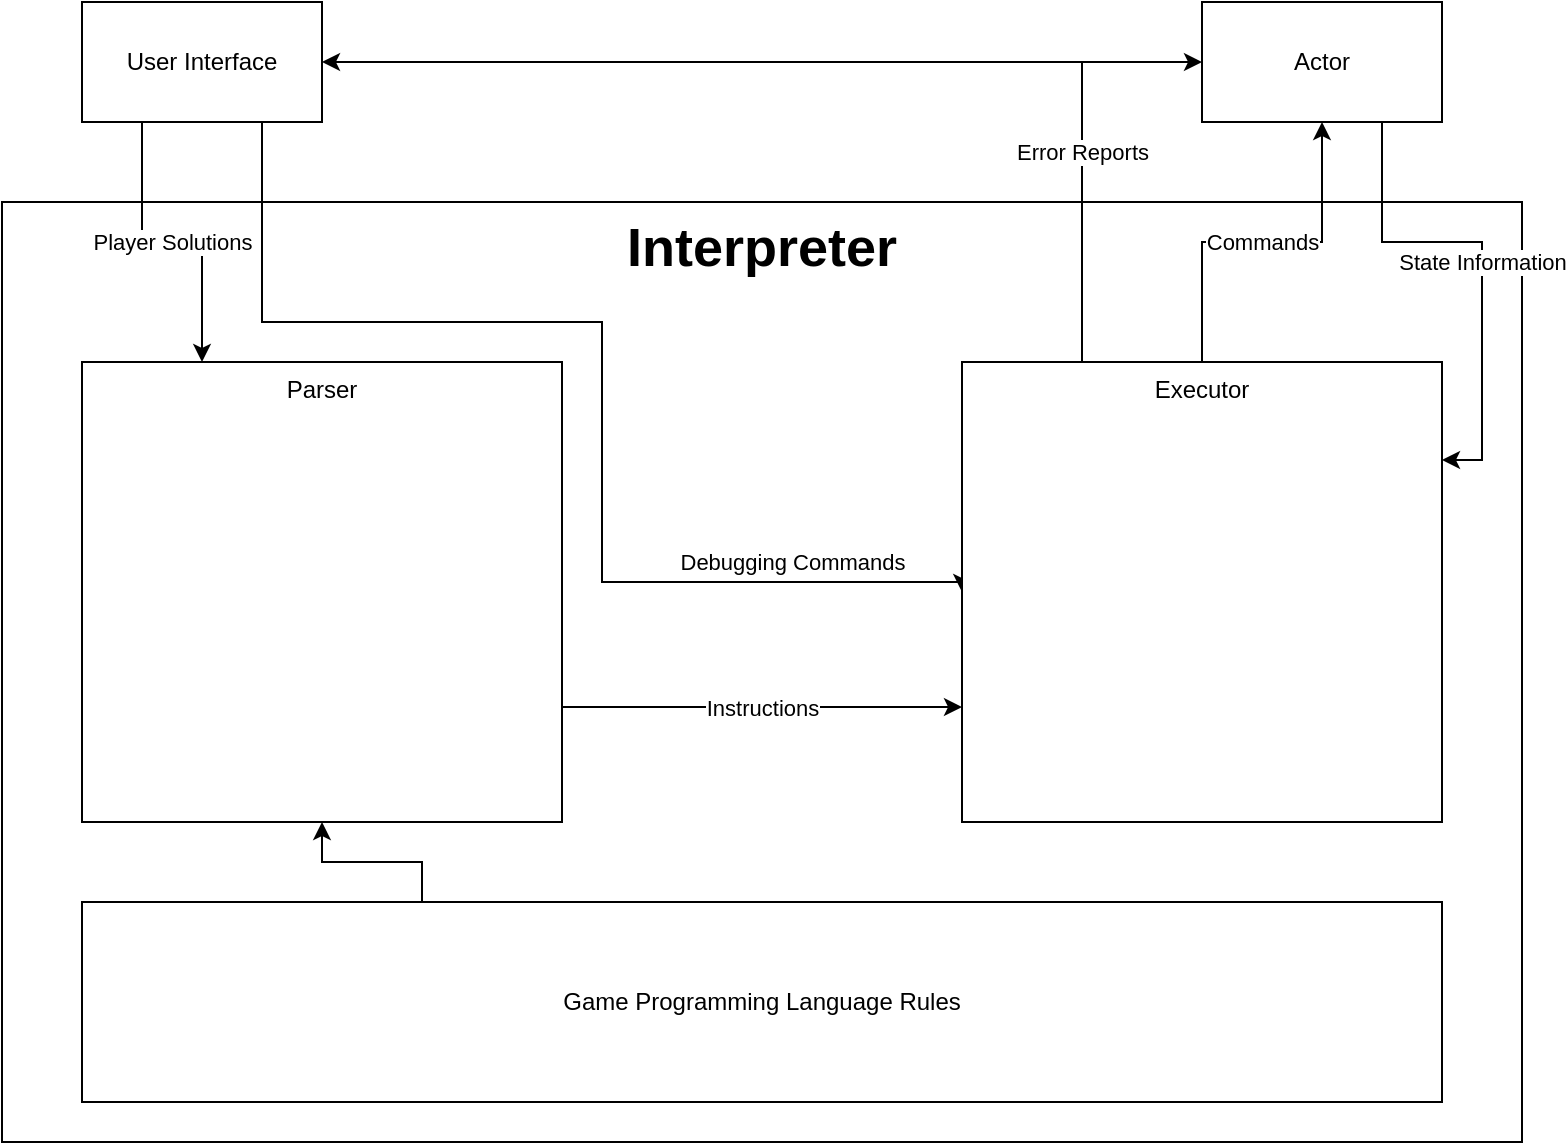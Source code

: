 <mxfile version="12.1.0" type="device" pages="1"><diagram id="A1utENTcVw6OmO_2VjOx" name="Page-1"><mxGraphModel dx="1072" dy="832" grid="1" gridSize="10" guides="1" tooltips="1" connect="1" arrows="1" fold="1" page="1" pageScale="1" pageWidth="850" pageHeight="1100" math="0" shadow="0"><root><mxCell id="0"/><mxCell id="1" parent="0"/><mxCell id="6bE9Er-EHL8yzjw-iDHt-1" value="&lt;font style=&quot;font-size: 27px&quot;&gt;&lt;b&gt;Interpreter&lt;/b&gt;&lt;/font&gt;" style="rounded=0;whiteSpace=wrap;html=1;verticalAlign=top;" vertex="1" parent="1"><mxGeometry x="40" y="120" width="760" height="470" as="geometry"/></mxCell><mxCell id="6bE9Er-EHL8yzjw-iDHt-9" value="Debugging Commands" style="edgeStyle=orthogonalEdgeStyle;rounded=0;orthogonalLoop=1;jettySize=auto;html=1;exitX=0.75;exitY=1;exitDx=0;exitDy=0;entryX=0;entryY=0.5;entryDx=0;entryDy=0;" edge="1" parent="1" source="6bE9Er-EHL8yzjw-iDHt-2" target="6bE9Er-EHL8yzjw-iDHt-6"><mxGeometry x="0.691" y="10" relative="1" as="geometry"><Array as="points"><mxPoint x="170" y="180"/><mxPoint x="340" y="180"/><mxPoint x="340" y="310"/><mxPoint x="520" y="310"/></Array><mxPoint as="offset"/></mxGeometry></mxCell><mxCell id="6bE9Er-EHL8yzjw-iDHt-11" value="Player Solutions" style="edgeStyle=orthogonalEdgeStyle;rounded=0;orthogonalLoop=1;jettySize=auto;html=1;exitX=0.25;exitY=1;exitDx=0;exitDy=0;entryX=0.25;entryY=0;entryDx=0;entryDy=0;" edge="1" parent="1" source="6bE9Er-EHL8yzjw-iDHt-2" target="6bE9Er-EHL8yzjw-iDHt-4"><mxGeometry relative="1" as="geometry"/></mxCell><mxCell id="6bE9Er-EHL8yzjw-iDHt-2" value="User Interface" style="rounded=0;whiteSpace=wrap;html=1;" vertex="1" parent="1"><mxGeometry x="80" y="20" width="120" height="60" as="geometry"/></mxCell><mxCell id="6bE9Er-EHL8yzjw-iDHt-14" value="State Information" style="edgeStyle=orthogonalEdgeStyle;rounded=0;orthogonalLoop=1;jettySize=auto;html=1;exitX=0.75;exitY=1;exitDx=0;exitDy=0;entryX=1;entryY=0.213;entryDx=0;entryDy=0;entryPerimeter=0;" edge="1" parent="1" source="6bE9Er-EHL8yzjw-iDHt-3" target="6bE9Er-EHL8yzjw-iDHt-6"><mxGeometry relative="1" as="geometry"/></mxCell><mxCell id="6bE9Er-EHL8yzjw-iDHt-3" value="Actor" style="rounded=0;whiteSpace=wrap;html=1;" vertex="1" parent="1"><mxGeometry x="640" y="20" width="120" height="60" as="geometry"/></mxCell><mxCell id="6bE9Er-EHL8yzjw-iDHt-7" value="Instructions" style="edgeStyle=orthogonalEdgeStyle;rounded=0;orthogonalLoop=1;jettySize=auto;html=1;exitX=1;exitY=0.75;exitDx=0;exitDy=0;entryX=0;entryY=0.75;entryDx=0;entryDy=0;" edge="1" parent="1" source="6bE9Er-EHL8yzjw-iDHt-4" target="6bE9Er-EHL8yzjw-iDHt-6"><mxGeometry relative="1" as="geometry"/></mxCell><mxCell id="6bE9Er-EHL8yzjw-iDHt-4" value="Parser" style="rounded=0;whiteSpace=wrap;html=1;verticalAlign=top;" vertex="1" parent="1"><mxGeometry x="80" y="200" width="240" height="230" as="geometry"/></mxCell><mxCell id="6bE9Er-EHL8yzjw-iDHt-8" value="Commands" style="edgeStyle=orthogonalEdgeStyle;rounded=0;orthogonalLoop=1;jettySize=auto;html=1;exitX=0.5;exitY=0;exitDx=0;exitDy=0;entryX=0.5;entryY=1;entryDx=0;entryDy=0;" edge="1" parent="1" source="6bE9Er-EHL8yzjw-iDHt-6" target="6bE9Er-EHL8yzjw-iDHt-3"><mxGeometry relative="1" as="geometry"/></mxCell><mxCell id="6bE9Er-EHL8yzjw-iDHt-12" style="edgeStyle=orthogonalEdgeStyle;rounded=0;orthogonalLoop=1;jettySize=auto;html=1;exitX=0.25;exitY=0;exitDx=0;exitDy=0;entryX=1;entryY=0.5;entryDx=0;entryDy=0;" edge="1" parent="1" source="6bE9Er-EHL8yzjw-iDHt-6" target="6bE9Er-EHL8yzjw-iDHt-2"><mxGeometry relative="1" as="geometry"/></mxCell><mxCell id="6bE9Er-EHL8yzjw-iDHt-13" value="Error Reports" style="edgeStyle=orthogonalEdgeStyle;rounded=0;orthogonalLoop=1;jettySize=auto;html=1;exitX=0.25;exitY=0;exitDx=0;exitDy=0;entryX=0;entryY=0.5;entryDx=0;entryDy=0;" edge="1" parent="1" source="6bE9Er-EHL8yzjw-iDHt-6" target="6bE9Er-EHL8yzjw-iDHt-3"><mxGeometry relative="1" as="geometry"/></mxCell><mxCell id="6bE9Er-EHL8yzjw-iDHt-6" value="Executor" style="rounded=0;whiteSpace=wrap;html=1;verticalAlign=top;" vertex="1" parent="1"><mxGeometry x="520" y="200" width="240" height="230" as="geometry"/></mxCell><mxCell id="6bE9Er-EHL8yzjw-iDHt-16" style="edgeStyle=orthogonalEdgeStyle;rounded=0;orthogonalLoop=1;jettySize=auto;html=1;exitX=0.25;exitY=0;exitDx=0;exitDy=0;entryX=0.5;entryY=1;entryDx=0;entryDy=0;" edge="1" parent="1" source="6bE9Er-EHL8yzjw-iDHt-15" target="6bE9Er-EHL8yzjw-iDHt-4"><mxGeometry relative="1" as="geometry"/></mxCell><mxCell id="6bE9Er-EHL8yzjw-iDHt-15" value="Game Programming Language Rules" style="rounded=0;whiteSpace=wrap;html=1;" vertex="1" parent="1"><mxGeometry x="80" y="470" width="680" height="100" as="geometry"/></mxCell></root></mxGraphModel></diagram></mxfile>